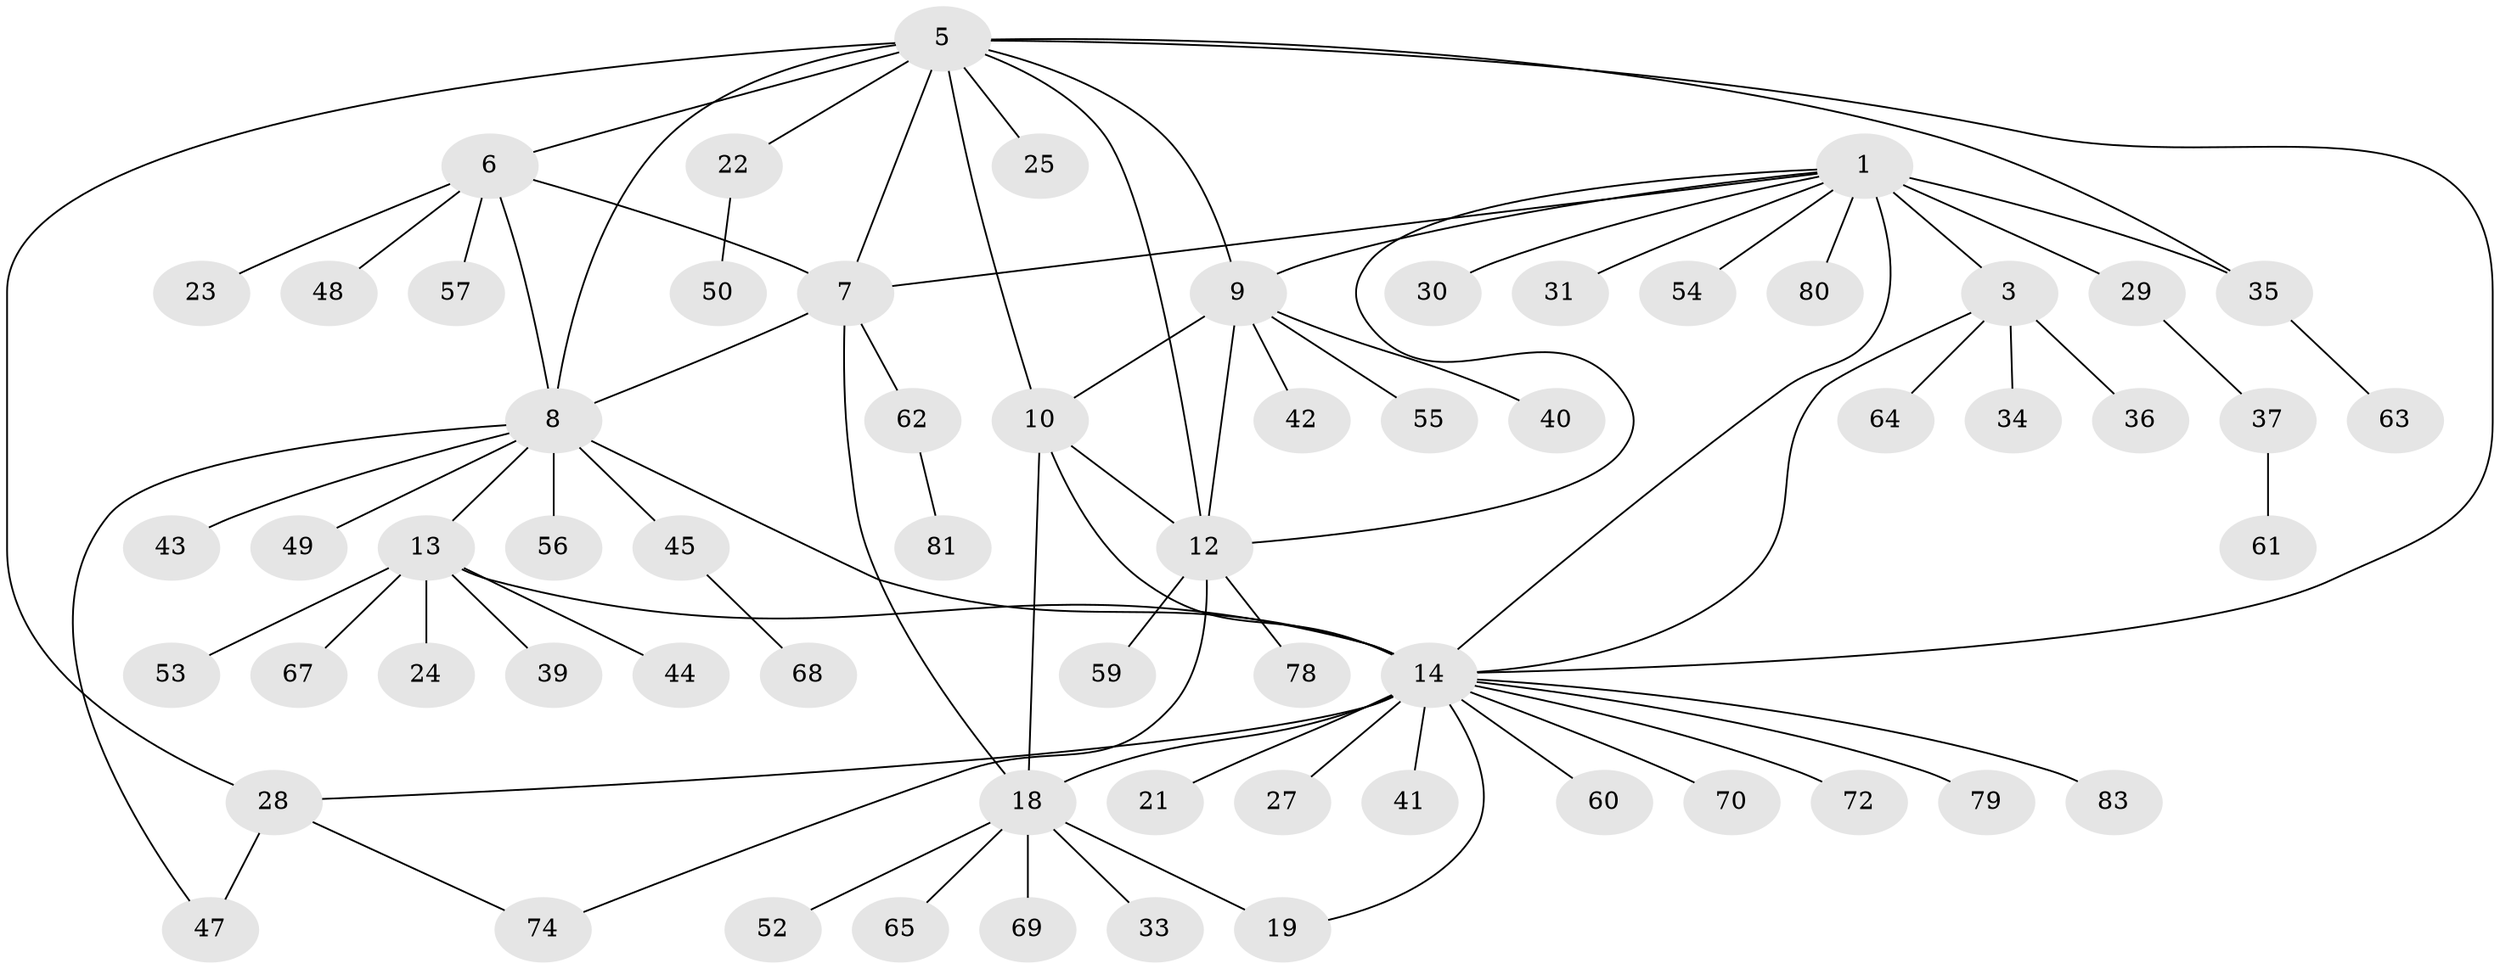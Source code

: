 // Generated by graph-tools (version 1.1) at 2025/24/03/03/25 07:24:13]
// undirected, 63 vertices, 82 edges
graph export_dot {
graph [start="1"]
  node [color=gray90,style=filled];
  1 [super="+2"];
  3 [super="+4"];
  5 [super="+11"];
  6 [super="+26"];
  7;
  8 [super="+15"];
  9 [super="+46"];
  10 [super="+38"];
  12 [super="+82"];
  13 [super="+16"];
  14 [super="+17"];
  18 [super="+20"];
  19;
  21;
  22 [super="+32"];
  23;
  24;
  25;
  27;
  28 [super="+66"];
  29 [super="+51"];
  30;
  31;
  33;
  34;
  35 [super="+75"];
  36;
  37 [super="+76"];
  39;
  40;
  41;
  42;
  43;
  44;
  45 [super="+71"];
  47 [super="+58"];
  48;
  49;
  50;
  52;
  53;
  54 [super="+73"];
  55;
  56;
  57;
  59;
  60;
  61 [super="+77"];
  62;
  63;
  64;
  65;
  67;
  68;
  69;
  70;
  72;
  74;
  78;
  79;
  80;
  81;
  83;
  1 -- 3 [weight=4];
  1 -- 7;
  1 -- 9;
  1 -- 14;
  1 -- 31;
  1 -- 35;
  1 -- 54;
  1 -- 80;
  1 -- 29;
  1 -- 30;
  1 -- 12;
  3 -- 64;
  3 -- 34;
  3 -- 36;
  3 -- 14;
  5 -- 6;
  5 -- 7;
  5 -- 8;
  5 -- 28;
  5 -- 35;
  5 -- 9;
  5 -- 10;
  5 -- 12;
  5 -- 14;
  5 -- 22;
  5 -- 25;
  6 -- 7;
  6 -- 8;
  6 -- 23;
  6 -- 48;
  6 -- 57;
  7 -- 8;
  7 -- 18;
  7 -- 62;
  8 -- 45;
  8 -- 47;
  8 -- 49;
  8 -- 56;
  8 -- 43;
  8 -- 13 [weight=2];
  8 -- 14;
  9 -- 10;
  9 -- 12;
  9 -- 40;
  9 -- 42;
  9 -- 55;
  10 -- 12;
  10 -- 14;
  10 -- 18;
  12 -- 59;
  12 -- 74;
  12 -- 78;
  13 -- 14 [weight=2];
  13 -- 24;
  13 -- 39;
  13 -- 44;
  13 -- 67;
  13 -- 53;
  14 -- 21;
  14 -- 60;
  14 -- 70;
  14 -- 72;
  14 -- 83;
  14 -- 41;
  14 -- 79;
  14 -- 18 [weight=2];
  14 -- 19;
  14 -- 27;
  14 -- 28;
  18 -- 19 [weight=2];
  18 -- 65;
  18 -- 33;
  18 -- 52;
  18 -- 69;
  22 -- 50;
  28 -- 74;
  28 -- 47;
  29 -- 37;
  35 -- 63;
  37 -- 61;
  45 -- 68;
  62 -- 81;
}
